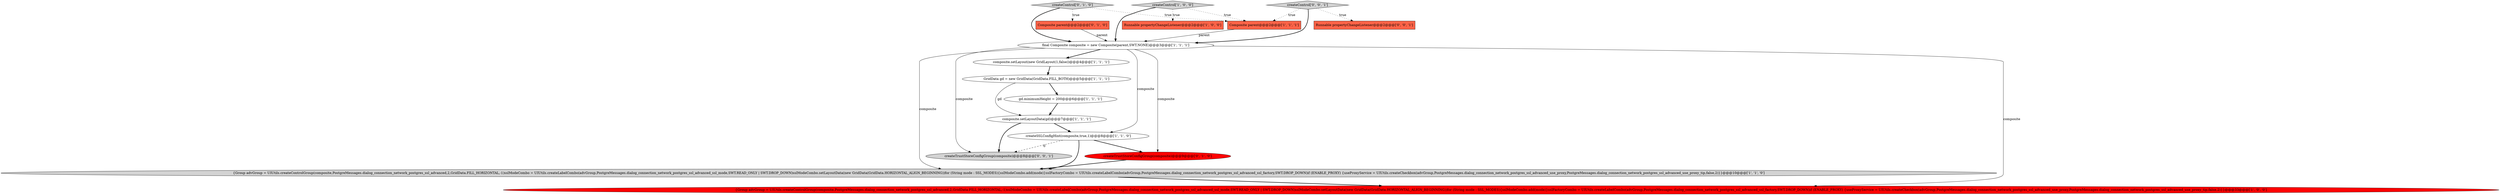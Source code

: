 digraph {
7 [style = filled, label = "{Group advGroup = UIUtils.createControlGroup(composite,PostgreMessages.dialog_connection_network_postgres_ssl_advanced,2,GridData.FILL_HORIZONTAL,-1)sslModeCombo = UIUtils.createLabelCombo(advGroup,PostgreMessages.dialog_connection_network_postgres_ssl_advanced_ssl_mode,SWT.READ_ONLY | SWT.DROP_DOWN)sslModeCombo.setLayoutData(new GridData(GridData.HORIZONTAL_ALIGN_BEGINNING))for (String mode : SSL_MODES){sslModeCombo.add(mode)}sslFactoryCombo = UIUtils.createLabelCombo(advGroup,PostgreMessages.dialog_connection_network_postgres_ssl_advanced_ssl_factory,SWT.DROP_DOWN)if (ENABLE_PROXY) {useProxyService = UIUtils.createCheckbox(advGroup,PostgreMessages.dialog_connection_network_postgres_ssl_advanced_use_proxy,PostgreMessages.dialog_connection_network_postgres_ssl_advanced_use_proxy_tip,false,2)}}@@@10@@@['1', '1', '0']", fillcolor = lightgray, shape = ellipse image = "AAA0AAABBB1BBB"];
15 [style = filled, label = "Runnable propertyChangeListener@@@2@@@['0', '0', '1']", fillcolor = tomato, shape = box image = "AAA0AAABBB3BBB"];
12 [style = filled, label = "createTrustStoreConfigGroup(composite)@@@9@@@['0', '1', '0']", fillcolor = red, shape = ellipse image = "AAA1AAABBB2BBB"];
0 [style = filled, label = "Runnable propertyChangeListener@@@2@@@['1', '0', '0']", fillcolor = tomato, shape = box image = "AAA0AAABBB1BBB"];
5 [style = filled, label = "gd.minimumHeight = 200@@@6@@@['1', '1', '1']", fillcolor = white, shape = ellipse image = "AAA0AAABBB1BBB"];
8 [style = filled, label = "{Group advGroup = UIUtils.createControlGroup(composite,PostgreMessages.dialog_connection_network_postgres_ssl_advanced,2,GridData.FILL_HORIZONTAL,-1)sslModeCombo = UIUtils.createLabelCombo(advGroup,PostgreMessages.dialog_connection_network_postgres_ssl_advanced_ssl_mode,SWT.READ_ONLY | SWT.DROP_DOWN)sslModeCombo.setLayoutData(new GridData(GridData.HORIZONTAL_ALIGN_BEGINNING))for (String mode : SSL_MODES){sslModeCombo.add(mode)}sslFactoryCombo = UIUtils.createLabelCombo(advGroup,PostgreMessages.dialog_connection_network_postgres_ssl_advanced_ssl_factory,SWT.DROP_DOWN)if (ENABLE_PROXY) {useProxyService = UIUtils.createCheckbox(advGroup,PostgreMessages.dialog_connection_network_postgres_ssl_advanced_use_proxy,PostgreMessages.dialog_connection_network_postgres_ssl_advanced_use_proxy_tip,false,2)}}@@@33@@@['1', '0', '0']", fillcolor = red, shape = ellipse image = "AAA1AAABBB1BBB"];
10 [style = filled, label = "composite.setLayout(new GridLayout(1,false))@@@4@@@['1', '1', '1']", fillcolor = white, shape = ellipse image = "AAA0AAABBB1BBB"];
1 [style = filled, label = "createControl['1', '0', '0']", fillcolor = lightgray, shape = diamond image = "AAA0AAABBB1BBB"];
4 [style = filled, label = "composite.setLayoutData(gd)@@@7@@@['1', '1', '1']", fillcolor = white, shape = ellipse image = "AAA0AAABBB1BBB"];
9 [style = filled, label = "GridData gd = new GridData(GridData.FILL_BOTH)@@@5@@@['1', '1', '1']", fillcolor = white, shape = ellipse image = "AAA0AAABBB1BBB"];
13 [style = filled, label = "Composite parent@@@2@@@['0', '1', '0']", fillcolor = tomato, shape = box image = "AAA0AAABBB2BBB"];
14 [style = filled, label = "createControl['0', '0', '1']", fillcolor = lightgray, shape = diamond image = "AAA0AAABBB3BBB"];
11 [style = filled, label = "createControl['0', '1', '0']", fillcolor = lightgray, shape = diamond image = "AAA0AAABBB2BBB"];
2 [style = filled, label = "final Composite composite = new Composite(parent,SWT.NONE)@@@3@@@['1', '1', '1']", fillcolor = white, shape = ellipse image = "AAA0AAABBB1BBB"];
3 [style = filled, label = "Composite parent@@@2@@@['1', '1', '1']", fillcolor = tomato, shape = box image = "AAA0AAABBB1BBB"];
6 [style = filled, label = "createSSLConfigHint(composite,true,1)@@@8@@@['1', '1', '0']", fillcolor = white, shape = ellipse image = "AAA0AAABBB1BBB"];
16 [style = filled, label = "createTrustStoreConfigGroup(composite)@@@8@@@['0', '0', '1']", fillcolor = lightgray, shape = ellipse image = "AAA0AAABBB3BBB"];
2->6 [style = solid, label="composite"];
4->6 [style = bold, label=""];
11->13 [style = dotted, label="true"];
2->10 [style = bold, label=""];
7->8 [style = bold, label=""];
12->7 [style = bold, label=""];
11->2 [style = bold, label=""];
13->2 [style = solid, label="parent"];
1->3 [style = dotted, label="true"];
14->15 [style = dotted, label="true"];
6->16 [style = dashed, label="0"];
2->12 [style = solid, label="composite"];
9->4 [style = solid, label="gd"];
2->7 [style = solid, label="composite"];
5->4 [style = bold, label=""];
14->3 [style = dotted, label="true"];
9->5 [style = bold, label=""];
10->9 [style = bold, label=""];
1->2 [style = bold, label=""];
3->2 [style = solid, label="parent"];
14->2 [style = bold, label=""];
1->0 [style = dotted, label="true"];
6->7 [style = bold, label=""];
2->8 [style = solid, label="composite"];
2->16 [style = solid, label="composite"];
11->3 [style = dotted, label="true"];
4->16 [style = bold, label=""];
6->12 [style = bold, label=""];
}
